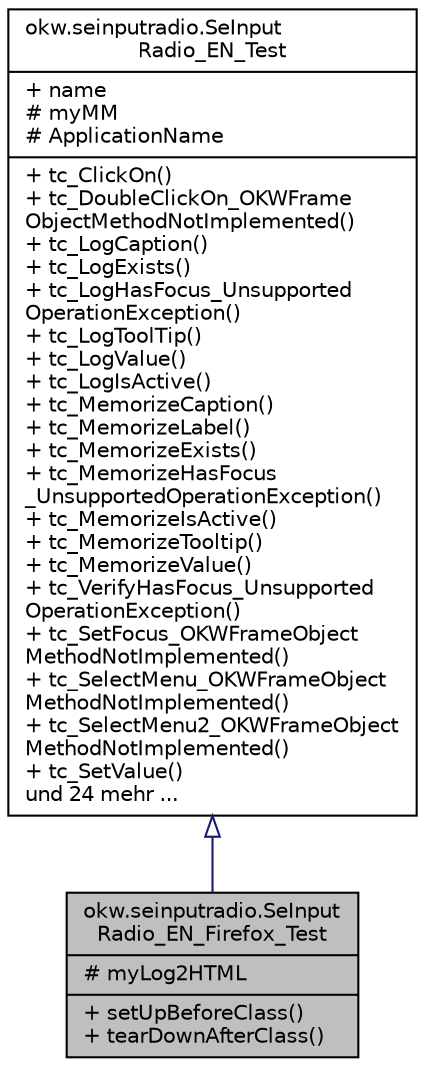 digraph "okw.seinputradio.SeInputRadio_EN_Firefox_Test"
{
 // INTERACTIVE_SVG=YES
 // LATEX_PDF_SIZE
  edge [fontname="Helvetica",fontsize="10",labelfontname="Helvetica",labelfontsize="10"];
  node [fontname="Helvetica",fontsize="10",shape=record];
  Node0 [label="{okw.seinputradio.SeInput\lRadio_EN_Firefox_Test\n|# myLog2HTML\l|+ setUpBeforeClass()\l+ tearDownAfterClass()\l}",height=0.2,width=0.4,color="black", fillcolor="grey75", style="filled", fontcolor="black",tooltip=" "];
  Node1 -> Node0 [dir="back",color="midnightblue",fontsize="10",style="solid",arrowtail="onormal",fontname="Helvetica"];
  Node1 [label="{okw.seinputradio.SeInput\lRadio_EN_Test\n|+ name\l# myMM\l# ApplicationName\l|+ tc_ClickOn()\l+ tc_DoubleClickOn_OKWFrame\lObjectMethodNotImplemented()\l+ tc_LogCaption()\l+ tc_LogExists()\l+ tc_LogHasFocus_Unsupported\lOperationException()\l+ tc_LogToolTip()\l+ tc_LogValue()\l+ tc_LogIsActive()\l+ tc_MemorizeCaption()\l+ tc_MemorizeLabel()\l+ tc_MemorizeExists()\l+ tc_MemorizeHasFocus\l_UnsupportedOperationException()\l+ tc_MemorizeIsActive()\l+ tc_MemorizeTooltip()\l+ tc_MemorizeValue()\l+ tc_VerifyHasFocus_Unsupported\lOperationException()\l+ tc_SetFocus_OKWFrameObject\lMethodNotImplemented()\l+ tc_SelectMenu_OKWFrameObject\lMethodNotImplemented()\l+ tc_SelectMenu2_OKWFrameObject\lMethodNotImplemented()\l+ tc_SetValue()\lund 24 mehr ...\l}",height=0.2,width=0.4,color="black", fillcolor="white", style="filled",URL="$classokw_1_1seinputradio_1_1_se_input_radio___e_n___test.html",tooltip="Basisklasse für Test des GUI-Adapters SeInputRadio."];
}
